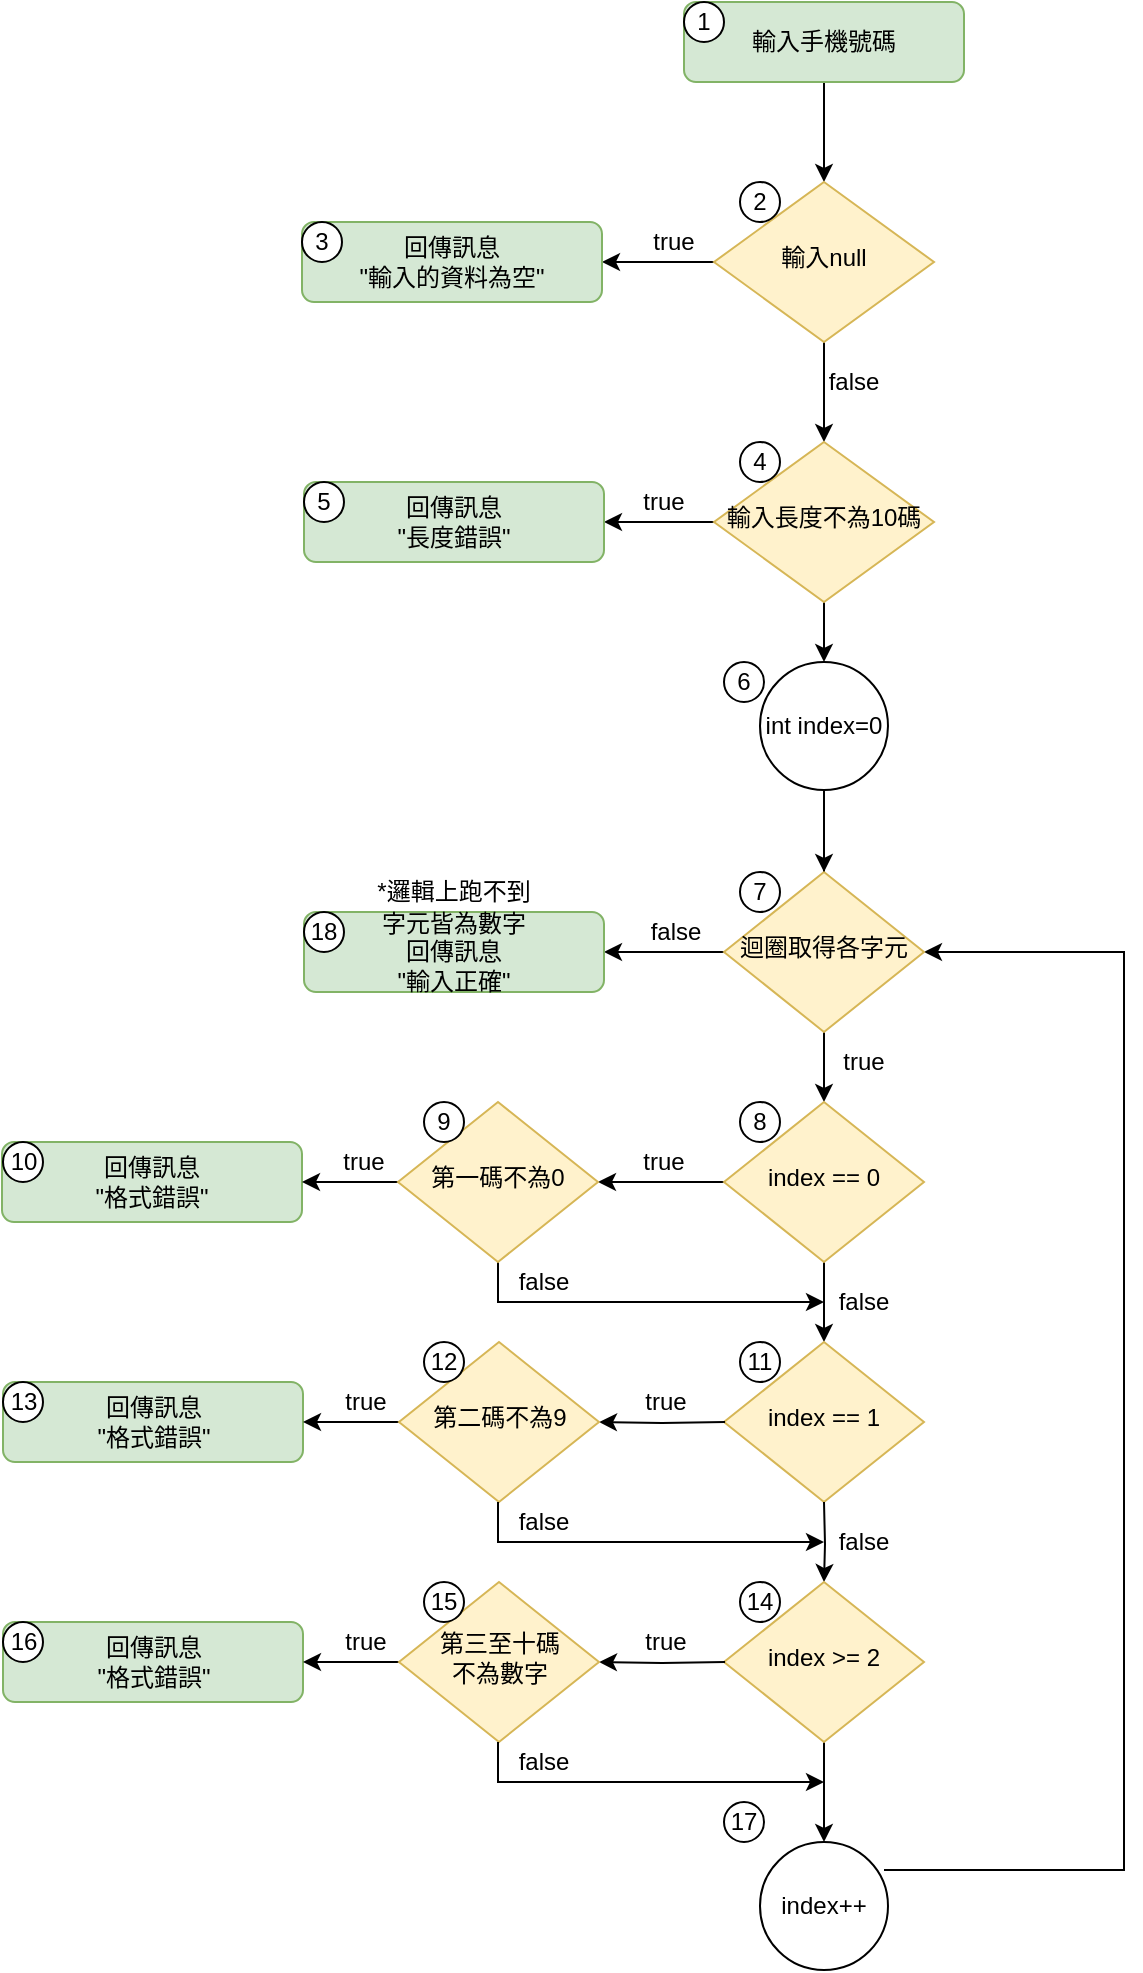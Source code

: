 <mxfile version="14.6.13" type="device"><diagram id="C5RBs43oDa-KdzZeNtuy" name="Page-1"><mxGraphModel dx="1595" dy="498" grid="1" gridSize="10" guides="1" tooltips="1" connect="1" arrows="1" fold="1" page="1" pageScale="1" pageWidth="827" pageHeight="1169" math="0" shadow="0"><root><mxCell id="WIyWlLk6GJQsqaUBKTNV-0"/><mxCell id="WIyWlLk6GJQsqaUBKTNV-1" parent="WIyWlLk6GJQsqaUBKTNV-0"/><mxCell id="chpfAkhPVOKSc5HRlUvp-2" value="" style="edgeStyle=orthogonalEdgeStyle;rounded=0;orthogonalLoop=1;jettySize=auto;html=1;" parent="WIyWlLk6GJQsqaUBKTNV-1" source="WIyWlLk6GJQsqaUBKTNV-3" target="WIyWlLk6GJQsqaUBKTNV-6" edge="1"><mxGeometry relative="1" as="geometry"/></mxCell><mxCell id="WIyWlLk6GJQsqaUBKTNV-3" value="輸入手機號碼" style="rounded=1;whiteSpace=wrap;html=1;fontSize=12;glass=0;strokeWidth=1;shadow=0;fillColor=#d5e8d4;strokeColor=#82b366;" parent="WIyWlLk6GJQsqaUBKTNV-1" vertex="1"><mxGeometry x="-370" y="120" width="140" height="40" as="geometry"/></mxCell><mxCell id="chpfAkhPVOKSc5HRlUvp-3" value="" style="edgeStyle=orthogonalEdgeStyle;rounded=0;orthogonalLoop=1;jettySize=auto;html=1;" parent="WIyWlLk6GJQsqaUBKTNV-1" source="WIyWlLk6GJQsqaUBKTNV-6" edge="1"><mxGeometry relative="1" as="geometry"><mxPoint x="-300.0" y="340" as="targetPoint"/></mxGeometry></mxCell><mxCell id="chpfAkhPVOKSc5HRlUvp-12" value="" style="edgeStyle=orthogonalEdgeStyle;rounded=0;orthogonalLoop=1;jettySize=auto;html=1;" parent="WIyWlLk6GJQsqaUBKTNV-1" source="WIyWlLk6GJQsqaUBKTNV-6" target="WIyWlLk6GJQsqaUBKTNV-7" edge="1"><mxGeometry relative="1" as="geometry"/></mxCell><mxCell id="WIyWlLk6GJQsqaUBKTNV-6" value="輸入null" style="rhombus;whiteSpace=wrap;html=1;shadow=0;fontFamily=Helvetica;fontSize=12;align=center;strokeWidth=1;spacing=6;spacingTop=-4;fillColor=#fff2cc;strokeColor=#d6b656;" parent="WIyWlLk6GJQsqaUBKTNV-1" vertex="1"><mxGeometry x="-355" y="210" width="110" height="80" as="geometry"/></mxCell><mxCell id="WIyWlLk6GJQsqaUBKTNV-7" value="回傳訊息&lt;br&gt;&quot;輸入的資料為空&quot;" style="rounded=1;whiteSpace=wrap;html=1;fontSize=12;glass=0;strokeWidth=1;shadow=0;fillColor=#d5e8d4;strokeColor=#82b366;" parent="WIyWlLk6GJQsqaUBKTNV-1" vertex="1"><mxGeometry x="-561" y="230" width="150" height="40" as="geometry"/></mxCell><mxCell id="chpfAkhPVOKSc5HRlUvp-6" value="" style="edgeStyle=orthogonalEdgeStyle;rounded=0;orthogonalLoop=1;jettySize=auto;html=1;" parent="WIyWlLk6GJQsqaUBKTNV-1" edge="1"><mxGeometry relative="1" as="geometry"><mxPoint x="-300" y="610" as="targetPoint"/><mxPoint x="-300.0" y="560" as="sourcePoint"/><Array as="points"><mxPoint x="-300" y="550"/><mxPoint x="-300" y="550"/></Array></mxGeometry></mxCell><mxCell id="FwQWEobu3DXanPvWUwwE-1" value="" style="edgeStyle=orthogonalEdgeStyle;rounded=0;orthogonalLoop=1;jettySize=auto;html=1;" parent="WIyWlLk6GJQsqaUBKTNV-1" edge="1"><mxGeometry relative="1" as="geometry"><mxPoint x="-410" y="595" as="targetPoint"/><mxPoint x="-349.0" y="595" as="sourcePoint"/></mxGeometry></mxCell><mxCell id="WIyWlLk6GJQsqaUBKTNV-12" value="回傳訊息&lt;br&gt;&quot;格式錯誤&quot;" style="rounded=1;whiteSpace=wrap;html=1;fontSize=12;glass=0;strokeWidth=1;shadow=0;fillColor=#d5e8d4;strokeColor=#82b366;" parent="WIyWlLk6GJQsqaUBKTNV-1" vertex="1"><mxGeometry x="-711" y="690" width="150" height="40" as="geometry"/></mxCell><mxCell id="4y3r99vegQgZiO8xR9hq-24" value="3" style="ellipse;whiteSpace=wrap;html=1;aspect=fixed;" parent="WIyWlLk6GJQsqaUBKTNV-1" vertex="1"><mxGeometry x="-561" y="230" width="20" height="20" as="geometry"/></mxCell><mxCell id="4y3r99vegQgZiO8xR9hq-25" value="8" style="ellipse;whiteSpace=wrap;html=1;aspect=fixed;" parent="WIyWlLk6GJQsqaUBKTNV-1" vertex="1"><mxGeometry x="-342" y="670" width="20" height="20" as="geometry"/></mxCell><mxCell id="4y3r99vegQgZiO8xR9hq-26" value="2" style="ellipse;whiteSpace=wrap;html=1;aspect=fixed;" parent="WIyWlLk6GJQsqaUBKTNV-1" vertex="1"><mxGeometry x="-342" y="210" width="20" height="20" as="geometry"/></mxCell><mxCell id="-A9CTzEU77w_nRc0C6ik-0" value="1" style="ellipse;whiteSpace=wrap;html=1;aspect=fixed;" parent="WIyWlLk6GJQsqaUBKTNV-1" vertex="1"><mxGeometry x="-370" y="120" width="20" height="20" as="geometry"/></mxCell><mxCell id="4y3r99vegQgZiO8xR9hq-30" value="6" style="ellipse;whiteSpace=wrap;html=1;aspect=fixed;" parent="WIyWlLk6GJQsqaUBKTNV-1" vertex="1"><mxGeometry x="-350" y="450" width="20" height="20" as="geometry"/></mxCell><mxCell id="chpfAkhPVOKSc5HRlUvp-5" value="false" style="text;html=1;strokeColor=none;fillColor=none;align=center;verticalAlign=middle;whiteSpace=wrap;rounded=0;" parent="WIyWlLk6GJQsqaUBKTNV-1" vertex="1"><mxGeometry x="-305" y="300" width="40" height="20" as="geometry"/></mxCell><mxCell id="chpfAkhPVOKSc5HRlUvp-7" value="true" style="text;html=1;strokeColor=none;fillColor=none;align=center;verticalAlign=middle;whiteSpace=wrap;rounded=0;" parent="WIyWlLk6GJQsqaUBKTNV-1" vertex="1"><mxGeometry x="-300" y="640" width="40" height="20" as="geometry"/></mxCell><mxCell id="chpfAkhPVOKSc5HRlUvp-15" value="" style="edgeStyle=orthogonalEdgeStyle;rounded=0;orthogonalLoop=1;jettySize=auto;html=1;entryX=1;entryY=0.5;entryDx=0;entryDy=0;" parent="WIyWlLk6GJQsqaUBKTNV-1" target="5g_NpBD5vb6P90aHlhXu-0" edge="1"><mxGeometry relative="1" as="geometry"><mxPoint x="-230" y="940" as="targetPoint"/><Array as="points"><mxPoint x="-150" y="1054"/><mxPoint x="-150" y="595"/></Array><mxPoint x="-270" y="1054" as="sourcePoint"/></mxGeometry></mxCell><mxCell id="chpfAkhPVOKSc5HRlUvp-13" value="true" style="text;html=1;strokeColor=none;fillColor=none;align=center;verticalAlign=middle;whiteSpace=wrap;rounded=0;" parent="WIyWlLk6GJQsqaUBKTNV-1" vertex="1"><mxGeometry x="-550" y="690" width="40" height="20" as="geometry"/></mxCell><mxCell id="chpfAkhPVOKSc5HRlUvp-25" value="4" style="ellipse;whiteSpace=wrap;html=1;aspect=fixed;" parent="WIyWlLk6GJQsqaUBKTNV-1" vertex="1"><mxGeometry x="-655" y="810" width="20" height="20" as="geometry"/></mxCell><mxCell id="chpfAkhPVOKSc5HRlUvp-28" value="字元皆為數字&lt;br&gt;回傳訊息&lt;br&gt;&quot;輸入正確&quot;" style="rounded=1;whiteSpace=wrap;html=1;fontSize=12;glass=0;strokeWidth=1;shadow=0;fillColor=#d5e8d4;strokeColor=#82b366;" parent="WIyWlLk6GJQsqaUBKTNV-1" vertex="1"><mxGeometry x="-560" y="575" width="150" height="40" as="geometry"/></mxCell><mxCell id="4y3r99vegQgZiO8xR9hq-36" value="7" style="ellipse;whiteSpace=wrap;html=1;aspect=fixed;" parent="WIyWlLk6GJQsqaUBKTNV-1" vertex="1"><mxGeometry x="-342" y="555" width="20" height="20" as="geometry"/></mxCell><mxCell id="chpfAkhPVOKSc5HRlUvp-30" value="true" style="text;html=1;strokeColor=none;fillColor=none;align=center;verticalAlign=middle;whiteSpace=wrap;rounded=0;" parent="WIyWlLk6GJQsqaUBKTNV-1" vertex="1"><mxGeometry x="-395" y="230" width="40" height="20" as="geometry"/></mxCell><mxCell id="FwQWEobu3DXanPvWUwwE-3" value="false" style="text;html=1;strokeColor=none;fillColor=none;align=center;verticalAlign=middle;whiteSpace=wrap;rounded=0;" parent="WIyWlLk6GJQsqaUBKTNV-1" vertex="1"><mxGeometry x="-394" y="575" width="40" height="20" as="geometry"/></mxCell><mxCell id="FwQWEobu3DXanPvWUwwE-4" value="*邏輯上跑不到" style="text;html=1;strokeColor=none;fillColor=none;align=center;verticalAlign=middle;whiteSpace=wrap;rounded=0;" parent="WIyWlLk6GJQsqaUBKTNV-1" vertex="1"><mxGeometry x="-550" y="555" width="130" height="20" as="geometry"/></mxCell><mxCell id="5g_NpBD5vb6P90aHlhXu-25" value="" style="edgeStyle=orthogonalEdgeStyle;rounded=0;orthogonalLoop=1;jettySize=auto;html=1;" parent="WIyWlLk6GJQsqaUBKTNV-1" source="5g_NpBD5vb6P90aHlhXu-0" target="5g_NpBD5vb6P90aHlhXu-15" edge="1"><mxGeometry relative="1" as="geometry"/></mxCell><mxCell id="5g_NpBD5vb6P90aHlhXu-0" value="迴圈取得各字元" style="rhombus;whiteSpace=wrap;html=1;shadow=0;fontFamily=Helvetica;fontSize=12;align=center;strokeWidth=1;spacing=6;spacingTop=-4;fillColor=#fff2cc;strokeColor=#d6b656;" parent="WIyWlLk6GJQsqaUBKTNV-1" vertex="1"><mxGeometry x="-350" y="555" width="100" height="80" as="geometry"/></mxCell><mxCell id="5g_NpBD5vb6P90aHlhXu-8" value="" style="edgeStyle=orthogonalEdgeStyle;rounded=0;orthogonalLoop=1;jettySize=auto;html=1;" parent="WIyWlLk6GJQsqaUBKTNV-1" source="5g_NpBD5vb6P90aHlhXu-1" target="5g_NpBD5vb6P90aHlhXu-5" edge="1"><mxGeometry relative="1" as="geometry"/></mxCell><mxCell id="5g_NpBD5vb6P90aHlhXu-20" value="" style="edgeStyle=orthogonalEdgeStyle;rounded=0;orthogonalLoop=1;jettySize=auto;html=1;startArrow=none;" parent="WIyWlLk6GJQsqaUBKTNV-1" source="5g_NpBD5vb6P90aHlhXu-17" target="5g_NpBD5vb6P90aHlhXu-0" edge="1"><mxGeometry relative="1" as="geometry"/></mxCell><mxCell id="5g_NpBD5vb6P90aHlhXu-24" value="" style="edgeStyle=orthogonalEdgeStyle;rounded=0;orthogonalLoop=1;jettySize=auto;html=1;" parent="WIyWlLk6GJQsqaUBKTNV-1" source="5g_NpBD5vb6P90aHlhXu-1" target="5g_NpBD5vb6P90aHlhXu-17" edge="1"><mxGeometry relative="1" as="geometry"/></mxCell><mxCell id="5g_NpBD5vb6P90aHlhXu-1" value="輸入長度不為10碼" style="rhombus;whiteSpace=wrap;html=1;shadow=0;fontFamily=Helvetica;fontSize=12;align=center;strokeWidth=1;spacing=6;spacingTop=-4;fillColor=#fff2cc;strokeColor=#d6b656;" parent="WIyWlLk6GJQsqaUBKTNV-1" vertex="1"><mxGeometry x="-355" y="340" width="110" height="80" as="geometry"/></mxCell><mxCell id="5g_NpBD5vb6P90aHlhXu-5" value="回傳訊息&lt;br&gt;&quot;長度錯誤&quot;" style="rounded=1;whiteSpace=wrap;html=1;fontSize=12;glass=0;strokeWidth=1;shadow=0;fillColor=#d5e8d4;strokeColor=#82b366;" parent="WIyWlLk6GJQsqaUBKTNV-1" vertex="1"><mxGeometry x="-560" y="360" width="150" height="40" as="geometry"/></mxCell><mxCell id="5g_NpBD5vb6P90aHlhXu-6" value="true" style="text;html=1;strokeColor=none;fillColor=none;align=center;verticalAlign=middle;whiteSpace=wrap;rounded=0;" parent="WIyWlLk6GJQsqaUBKTNV-1" vertex="1"><mxGeometry x="-400" y="360" width="40" height="20" as="geometry"/></mxCell><mxCell id="5g_NpBD5vb6P90aHlhXu-27" value="" style="edgeStyle=orthogonalEdgeStyle;rounded=0;orthogonalLoop=1;jettySize=auto;html=1;" parent="WIyWlLk6GJQsqaUBKTNV-1" source="5g_NpBD5vb6P90aHlhXu-15" target="5g_NpBD5vb6P90aHlhXu-26" edge="1"><mxGeometry relative="1" as="geometry"/></mxCell><mxCell id="5g_NpBD5vb6P90aHlhXu-31" value="" style="edgeStyle=orthogonalEdgeStyle;rounded=0;orthogonalLoop=1;jettySize=auto;html=1;" parent="WIyWlLk6GJQsqaUBKTNV-1" source="5g_NpBD5vb6P90aHlhXu-15" target="5g_NpBD5vb6P90aHlhXu-30" edge="1"><mxGeometry relative="1" as="geometry"/></mxCell><mxCell id="5g_NpBD5vb6P90aHlhXu-15" value="index == 0" style="rhombus;whiteSpace=wrap;html=1;shadow=0;fontFamily=Helvetica;fontSize=12;align=center;strokeWidth=1;spacing=6;spacingTop=-4;fillColor=#fff2cc;strokeColor=#d6b656;" parent="WIyWlLk6GJQsqaUBKTNV-1" vertex="1"><mxGeometry x="-350" y="670" width="100" height="80" as="geometry"/></mxCell><mxCell id="5g_NpBD5vb6P90aHlhXu-17" value="int index=0" style="ellipse;whiteSpace=wrap;html=1;aspect=fixed;" parent="WIyWlLk6GJQsqaUBKTNV-1" vertex="1"><mxGeometry x="-332" y="450" width="64" height="64" as="geometry"/></mxCell><mxCell id="5g_NpBD5vb6P90aHlhXu-28" value="" style="edgeStyle=orthogonalEdgeStyle;rounded=0;orthogonalLoop=1;jettySize=auto;html=1;" parent="WIyWlLk6GJQsqaUBKTNV-1" source="5g_NpBD5vb6P90aHlhXu-26" target="WIyWlLk6GJQsqaUBKTNV-12" edge="1"><mxGeometry relative="1" as="geometry"/></mxCell><mxCell id="vQx3SZNHMPKYY1FFI3D9-0" value="" style="edgeStyle=orthogonalEdgeStyle;rounded=0;orthogonalLoop=1;jettySize=auto;html=1;entryX=0;entryY=0.5;entryDx=0;entryDy=0;" edge="1" parent="WIyWlLk6GJQsqaUBKTNV-1" source="5g_NpBD5vb6P90aHlhXu-26" target="5g_NpBD5vb6P90aHlhXu-32"><mxGeometry relative="1" as="geometry"><Array as="points"><mxPoint x="-463" y="770"/></Array></mxGeometry></mxCell><mxCell id="5g_NpBD5vb6P90aHlhXu-26" value="第一碼不為0" style="rhombus;whiteSpace=wrap;html=1;shadow=0;fontFamily=Helvetica;fontSize=12;align=center;strokeWidth=1;spacing=6;spacingTop=-4;fillColor=#fff2cc;strokeColor=#d6b656;" parent="WIyWlLk6GJQsqaUBKTNV-1" vertex="1"><mxGeometry x="-513" y="670" width="100" height="80" as="geometry"/></mxCell><mxCell id="5g_NpBD5vb6P90aHlhXu-29" value="true" style="text;html=1;strokeColor=none;fillColor=none;align=center;verticalAlign=middle;whiteSpace=wrap;rounded=0;" parent="WIyWlLk6GJQsqaUBKTNV-1" vertex="1"><mxGeometry x="-400" y="690" width="40" height="20" as="geometry"/></mxCell><mxCell id="5g_NpBD5vb6P90aHlhXu-30" value="index == 1" style="rhombus;whiteSpace=wrap;html=1;shadow=0;fontFamily=Helvetica;fontSize=12;align=center;strokeWidth=1;spacing=6;spacingTop=-4;fillColor=#fff2cc;strokeColor=#d6b656;" parent="WIyWlLk6GJQsqaUBKTNV-1" vertex="1"><mxGeometry x="-350" y="790" width="100" height="80" as="geometry"/></mxCell><mxCell id="5g_NpBD5vb6P90aHlhXu-32" value="false" style="text;html=1;strokeColor=none;fillColor=none;align=center;verticalAlign=middle;whiteSpace=wrap;rounded=0;" parent="WIyWlLk6GJQsqaUBKTNV-1" vertex="1"><mxGeometry x="-300" y="760" width="40" height="20" as="geometry"/></mxCell><mxCell id="5g_NpBD5vb6P90aHlhXu-33" value="回傳訊息&lt;br&gt;&quot;格式錯誤&quot;" style="rounded=1;whiteSpace=wrap;html=1;fontSize=12;glass=0;strokeWidth=1;shadow=0;fillColor=#d5e8d4;strokeColor=#82b366;" parent="WIyWlLk6GJQsqaUBKTNV-1" vertex="1"><mxGeometry x="-710.5" y="810" width="150" height="40" as="geometry"/></mxCell><mxCell id="5g_NpBD5vb6P90aHlhXu-34" value="true" style="text;html=1;strokeColor=none;fillColor=none;align=center;verticalAlign=middle;whiteSpace=wrap;rounded=0;" parent="WIyWlLk6GJQsqaUBKTNV-1" vertex="1"><mxGeometry x="-549.5" y="810" width="40" height="20" as="geometry"/></mxCell><mxCell id="5g_NpBD5vb6P90aHlhXu-35" value="" style="edgeStyle=orthogonalEdgeStyle;rounded=0;orthogonalLoop=1;jettySize=auto;html=1;" parent="WIyWlLk6GJQsqaUBKTNV-1" target="5g_NpBD5vb6P90aHlhXu-37" edge="1"><mxGeometry relative="1" as="geometry"><mxPoint x="-349.5" y="830" as="sourcePoint"/></mxGeometry></mxCell><mxCell id="5g_NpBD5vb6P90aHlhXu-36" value="" style="edgeStyle=orthogonalEdgeStyle;rounded=0;orthogonalLoop=1;jettySize=auto;html=1;" parent="WIyWlLk6GJQsqaUBKTNV-1" source="5g_NpBD5vb6P90aHlhXu-37" target="5g_NpBD5vb6P90aHlhXu-33" edge="1"><mxGeometry relative="1" as="geometry"/></mxCell><mxCell id="5g_NpBD5vb6P90aHlhXu-37" value="第二碼不為9" style="rhombus;whiteSpace=wrap;html=1;shadow=0;fontFamily=Helvetica;fontSize=12;align=center;strokeWidth=1;spacing=6;spacingTop=-4;fillColor=#fff2cc;strokeColor=#d6b656;" parent="WIyWlLk6GJQsqaUBKTNV-1" vertex="1"><mxGeometry x="-512.5" y="790" width="100" height="80" as="geometry"/></mxCell><mxCell id="5g_NpBD5vb6P90aHlhXu-38" value="true" style="text;html=1;strokeColor=none;fillColor=none;align=center;verticalAlign=middle;whiteSpace=wrap;rounded=0;" parent="WIyWlLk6GJQsqaUBKTNV-1" vertex="1"><mxGeometry x="-399.5" y="810" width="40" height="20" as="geometry"/></mxCell><mxCell id="5g_NpBD5vb6P90aHlhXu-39" value="" style="edgeStyle=orthogonalEdgeStyle;rounded=0;orthogonalLoop=1;jettySize=auto;html=1;" parent="WIyWlLk6GJQsqaUBKTNV-1" target="5g_NpBD5vb6P90aHlhXu-40" edge="1"><mxGeometry relative="1" as="geometry"><mxPoint x="-300" y="870" as="sourcePoint"/></mxGeometry></mxCell><mxCell id="5g_NpBD5vb6P90aHlhXu-49" value="" style="edgeStyle=orthogonalEdgeStyle;rounded=0;orthogonalLoop=1;jettySize=auto;html=1;" parent="WIyWlLk6GJQsqaUBKTNV-1" source="5g_NpBD5vb6P90aHlhXu-40" target="5g_NpBD5vb6P90aHlhXu-48" edge="1"><mxGeometry relative="1" as="geometry"/></mxCell><mxCell id="5g_NpBD5vb6P90aHlhXu-40" value="index &amp;gt;= 2" style="rhombus;whiteSpace=wrap;html=1;shadow=0;fontFamily=Helvetica;fontSize=12;align=center;strokeWidth=1;spacing=6;spacingTop=-4;fillColor=#fff2cc;strokeColor=#d6b656;" parent="WIyWlLk6GJQsqaUBKTNV-1" vertex="1"><mxGeometry x="-350" y="910" width="100" height="80" as="geometry"/></mxCell><mxCell id="5g_NpBD5vb6P90aHlhXu-41" value="false" style="text;html=1;strokeColor=none;fillColor=none;align=center;verticalAlign=middle;whiteSpace=wrap;rounded=0;" parent="WIyWlLk6GJQsqaUBKTNV-1" vertex="1"><mxGeometry x="-300" y="880" width="40" height="20" as="geometry"/></mxCell><mxCell id="5g_NpBD5vb6P90aHlhXu-42" value="回傳訊息&lt;br&gt;&quot;格式錯誤&quot;" style="rounded=1;whiteSpace=wrap;html=1;fontSize=12;glass=0;strokeWidth=1;shadow=0;fillColor=#d5e8d4;strokeColor=#82b366;" parent="WIyWlLk6GJQsqaUBKTNV-1" vertex="1"><mxGeometry x="-710.5" y="930" width="150" height="40" as="geometry"/></mxCell><mxCell id="5g_NpBD5vb6P90aHlhXu-43" value="true" style="text;html=1;strokeColor=none;fillColor=none;align=center;verticalAlign=middle;whiteSpace=wrap;rounded=0;" parent="WIyWlLk6GJQsqaUBKTNV-1" vertex="1"><mxGeometry x="-549.5" y="930" width="40" height="20" as="geometry"/></mxCell><mxCell id="5g_NpBD5vb6P90aHlhXu-44" value="" style="edgeStyle=orthogonalEdgeStyle;rounded=0;orthogonalLoop=1;jettySize=auto;html=1;" parent="WIyWlLk6GJQsqaUBKTNV-1" target="5g_NpBD5vb6P90aHlhXu-46" edge="1"><mxGeometry relative="1" as="geometry"><mxPoint x="-349.5" y="950" as="sourcePoint"/></mxGeometry></mxCell><mxCell id="5g_NpBD5vb6P90aHlhXu-45" value="" style="edgeStyle=orthogonalEdgeStyle;rounded=0;orthogonalLoop=1;jettySize=auto;html=1;" parent="WIyWlLk6GJQsqaUBKTNV-1" source="5g_NpBD5vb6P90aHlhXu-46" target="5g_NpBD5vb6P90aHlhXu-42" edge="1"><mxGeometry relative="1" as="geometry"/></mxCell><mxCell id="5g_NpBD5vb6P90aHlhXu-46" value="第三至十碼&lt;br&gt;不為數字" style="rhombus;whiteSpace=wrap;html=1;shadow=0;fontFamily=Helvetica;fontSize=12;align=center;strokeWidth=1;spacing=6;spacingTop=-4;fillColor=#fff2cc;strokeColor=#d6b656;" parent="WIyWlLk6GJQsqaUBKTNV-1" vertex="1"><mxGeometry x="-512.5" y="910" width="100" height="80" as="geometry"/></mxCell><mxCell id="5g_NpBD5vb6P90aHlhXu-47" value="true" style="text;html=1;strokeColor=none;fillColor=none;align=center;verticalAlign=middle;whiteSpace=wrap;rounded=0;" parent="WIyWlLk6GJQsqaUBKTNV-1" vertex="1"><mxGeometry x="-399.5" y="930" width="40" height="20" as="geometry"/></mxCell><mxCell id="5g_NpBD5vb6P90aHlhXu-48" value="index++" style="ellipse;whiteSpace=wrap;html=1;aspect=fixed;" parent="WIyWlLk6GJQsqaUBKTNV-1" vertex="1"><mxGeometry x="-332" y="1040" width="64" height="64" as="geometry"/></mxCell><mxCell id="5g_NpBD5vb6P90aHlhXu-50" value="4" style="ellipse;whiteSpace=wrap;html=1;aspect=fixed;" parent="WIyWlLk6GJQsqaUBKTNV-1" vertex="1"><mxGeometry x="-342" y="340" width="20" height="20" as="geometry"/></mxCell><mxCell id="5g_NpBD5vb6P90aHlhXu-51" value="5" style="ellipse;whiteSpace=wrap;html=1;aspect=fixed;" parent="WIyWlLk6GJQsqaUBKTNV-1" vertex="1"><mxGeometry x="-560" y="360" width="20" height="20" as="geometry"/></mxCell><mxCell id="5g_NpBD5vb6P90aHlhXu-53" value="10" style="ellipse;whiteSpace=wrap;html=1;aspect=fixed;" parent="WIyWlLk6GJQsqaUBKTNV-1" vertex="1"><mxGeometry x="-710.5" y="690" width="20" height="20" as="geometry"/></mxCell><mxCell id="5g_NpBD5vb6P90aHlhXu-54" value="9" style="ellipse;whiteSpace=wrap;html=1;aspect=fixed;" parent="WIyWlLk6GJQsqaUBKTNV-1" vertex="1"><mxGeometry x="-500" y="670" width="20" height="20" as="geometry"/></mxCell><mxCell id="5g_NpBD5vb6P90aHlhXu-55" value="11" style="ellipse;whiteSpace=wrap;html=1;aspect=fixed;" parent="WIyWlLk6GJQsqaUBKTNV-1" vertex="1"><mxGeometry x="-342" y="790" width="20" height="20" as="geometry"/></mxCell><mxCell id="5g_NpBD5vb6P90aHlhXu-56" value="12" style="ellipse;whiteSpace=wrap;html=1;aspect=fixed;" parent="WIyWlLk6GJQsqaUBKTNV-1" vertex="1"><mxGeometry x="-500" y="790" width="20" height="20" as="geometry"/></mxCell><mxCell id="5g_NpBD5vb6P90aHlhXu-57" value="13" style="ellipse;whiteSpace=wrap;html=1;aspect=fixed;" parent="WIyWlLk6GJQsqaUBKTNV-1" vertex="1"><mxGeometry x="-710.5" y="810" width="20" height="20" as="geometry"/></mxCell><mxCell id="5g_NpBD5vb6P90aHlhXu-58" value="14" style="ellipse;whiteSpace=wrap;html=1;aspect=fixed;" parent="WIyWlLk6GJQsqaUBKTNV-1" vertex="1"><mxGeometry x="-342" y="910" width="20" height="20" as="geometry"/></mxCell><mxCell id="5g_NpBD5vb6P90aHlhXu-59" value="15" style="ellipse;whiteSpace=wrap;html=1;aspect=fixed;" parent="WIyWlLk6GJQsqaUBKTNV-1" vertex="1"><mxGeometry x="-500" y="910" width="20" height="20" as="geometry"/></mxCell><mxCell id="5g_NpBD5vb6P90aHlhXu-60" value="16" style="ellipse;whiteSpace=wrap;html=1;aspect=fixed;" parent="WIyWlLk6GJQsqaUBKTNV-1" vertex="1"><mxGeometry x="-710.5" y="930" width="20" height="20" as="geometry"/></mxCell><mxCell id="5g_NpBD5vb6P90aHlhXu-61" value="17" style="ellipse;whiteSpace=wrap;html=1;aspect=fixed;" parent="WIyWlLk6GJQsqaUBKTNV-1" vertex="1"><mxGeometry x="-350" y="1020" width="20" height="20" as="geometry"/></mxCell><mxCell id="5g_NpBD5vb6P90aHlhXu-62" value="18" style="ellipse;whiteSpace=wrap;html=1;aspect=fixed;" parent="WIyWlLk6GJQsqaUBKTNV-1" vertex="1"><mxGeometry x="-560" y="575" width="20" height="20" as="geometry"/></mxCell><mxCell id="vQx3SZNHMPKYY1FFI3D9-1" value="false" style="text;html=1;strokeColor=none;fillColor=none;align=center;verticalAlign=middle;whiteSpace=wrap;rounded=0;" vertex="1" parent="WIyWlLk6GJQsqaUBKTNV-1"><mxGeometry x="-460" y="750" width="40" height="20" as="geometry"/></mxCell><mxCell id="vQx3SZNHMPKYY1FFI3D9-2" value="" style="edgeStyle=orthogonalEdgeStyle;rounded=0;orthogonalLoop=1;jettySize=auto;html=1;entryX=0;entryY=0.5;entryDx=0;entryDy=0;" edge="1" parent="WIyWlLk6GJQsqaUBKTNV-1"><mxGeometry relative="1" as="geometry"><mxPoint x="-463" y="870" as="sourcePoint"/><mxPoint x="-300" y="890" as="targetPoint"/><Array as="points"><mxPoint x="-463" y="890"/></Array></mxGeometry></mxCell><mxCell id="vQx3SZNHMPKYY1FFI3D9-3" value="false" style="text;html=1;strokeColor=none;fillColor=none;align=center;verticalAlign=middle;whiteSpace=wrap;rounded=0;" vertex="1" parent="WIyWlLk6GJQsqaUBKTNV-1"><mxGeometry x="-460" y="870" width="40" height="20" as="geometry"/></mxCell><mxCell id="vQx3SZNHMPKYY1FFI3D9-4" value="" style="edgeStyle=orthogonalEdgeStyle;rounded=0;orthogonalLoop=1;jettySize=auto;html=1;entryX=0;entryY=0.5;entryDx=0;entryDy=0;" edge="1" parent="WIyWlLk6GJQsqaUBKTNV-1"><mxGeometry relative="1" as="geometry"><mxPoint x="-463" y="990" as="sourcePoint"/><mxPoint x="-300" y="1010" as="targetPoint"/><Array as="points"><mxPoint x="-463" y="1010"/></Array></mxGeometry></mxCell><mxCell id="vQx3SZNHMPKYY1FFI3D9-5" value="false" style="text;html=1;strokeColor=none;fillColor=none;align=center;verticalAlign=middle;whiteSpace=wrap;rounded=0;" vertex="1" parent="WIyWlLk6GJQsqaUBKTNV-1"><mxGeometry x="-460" y="990" width="40" height="20" as="geometry"/></mxCell></root></mxGraphModel></diagram></mxfile>